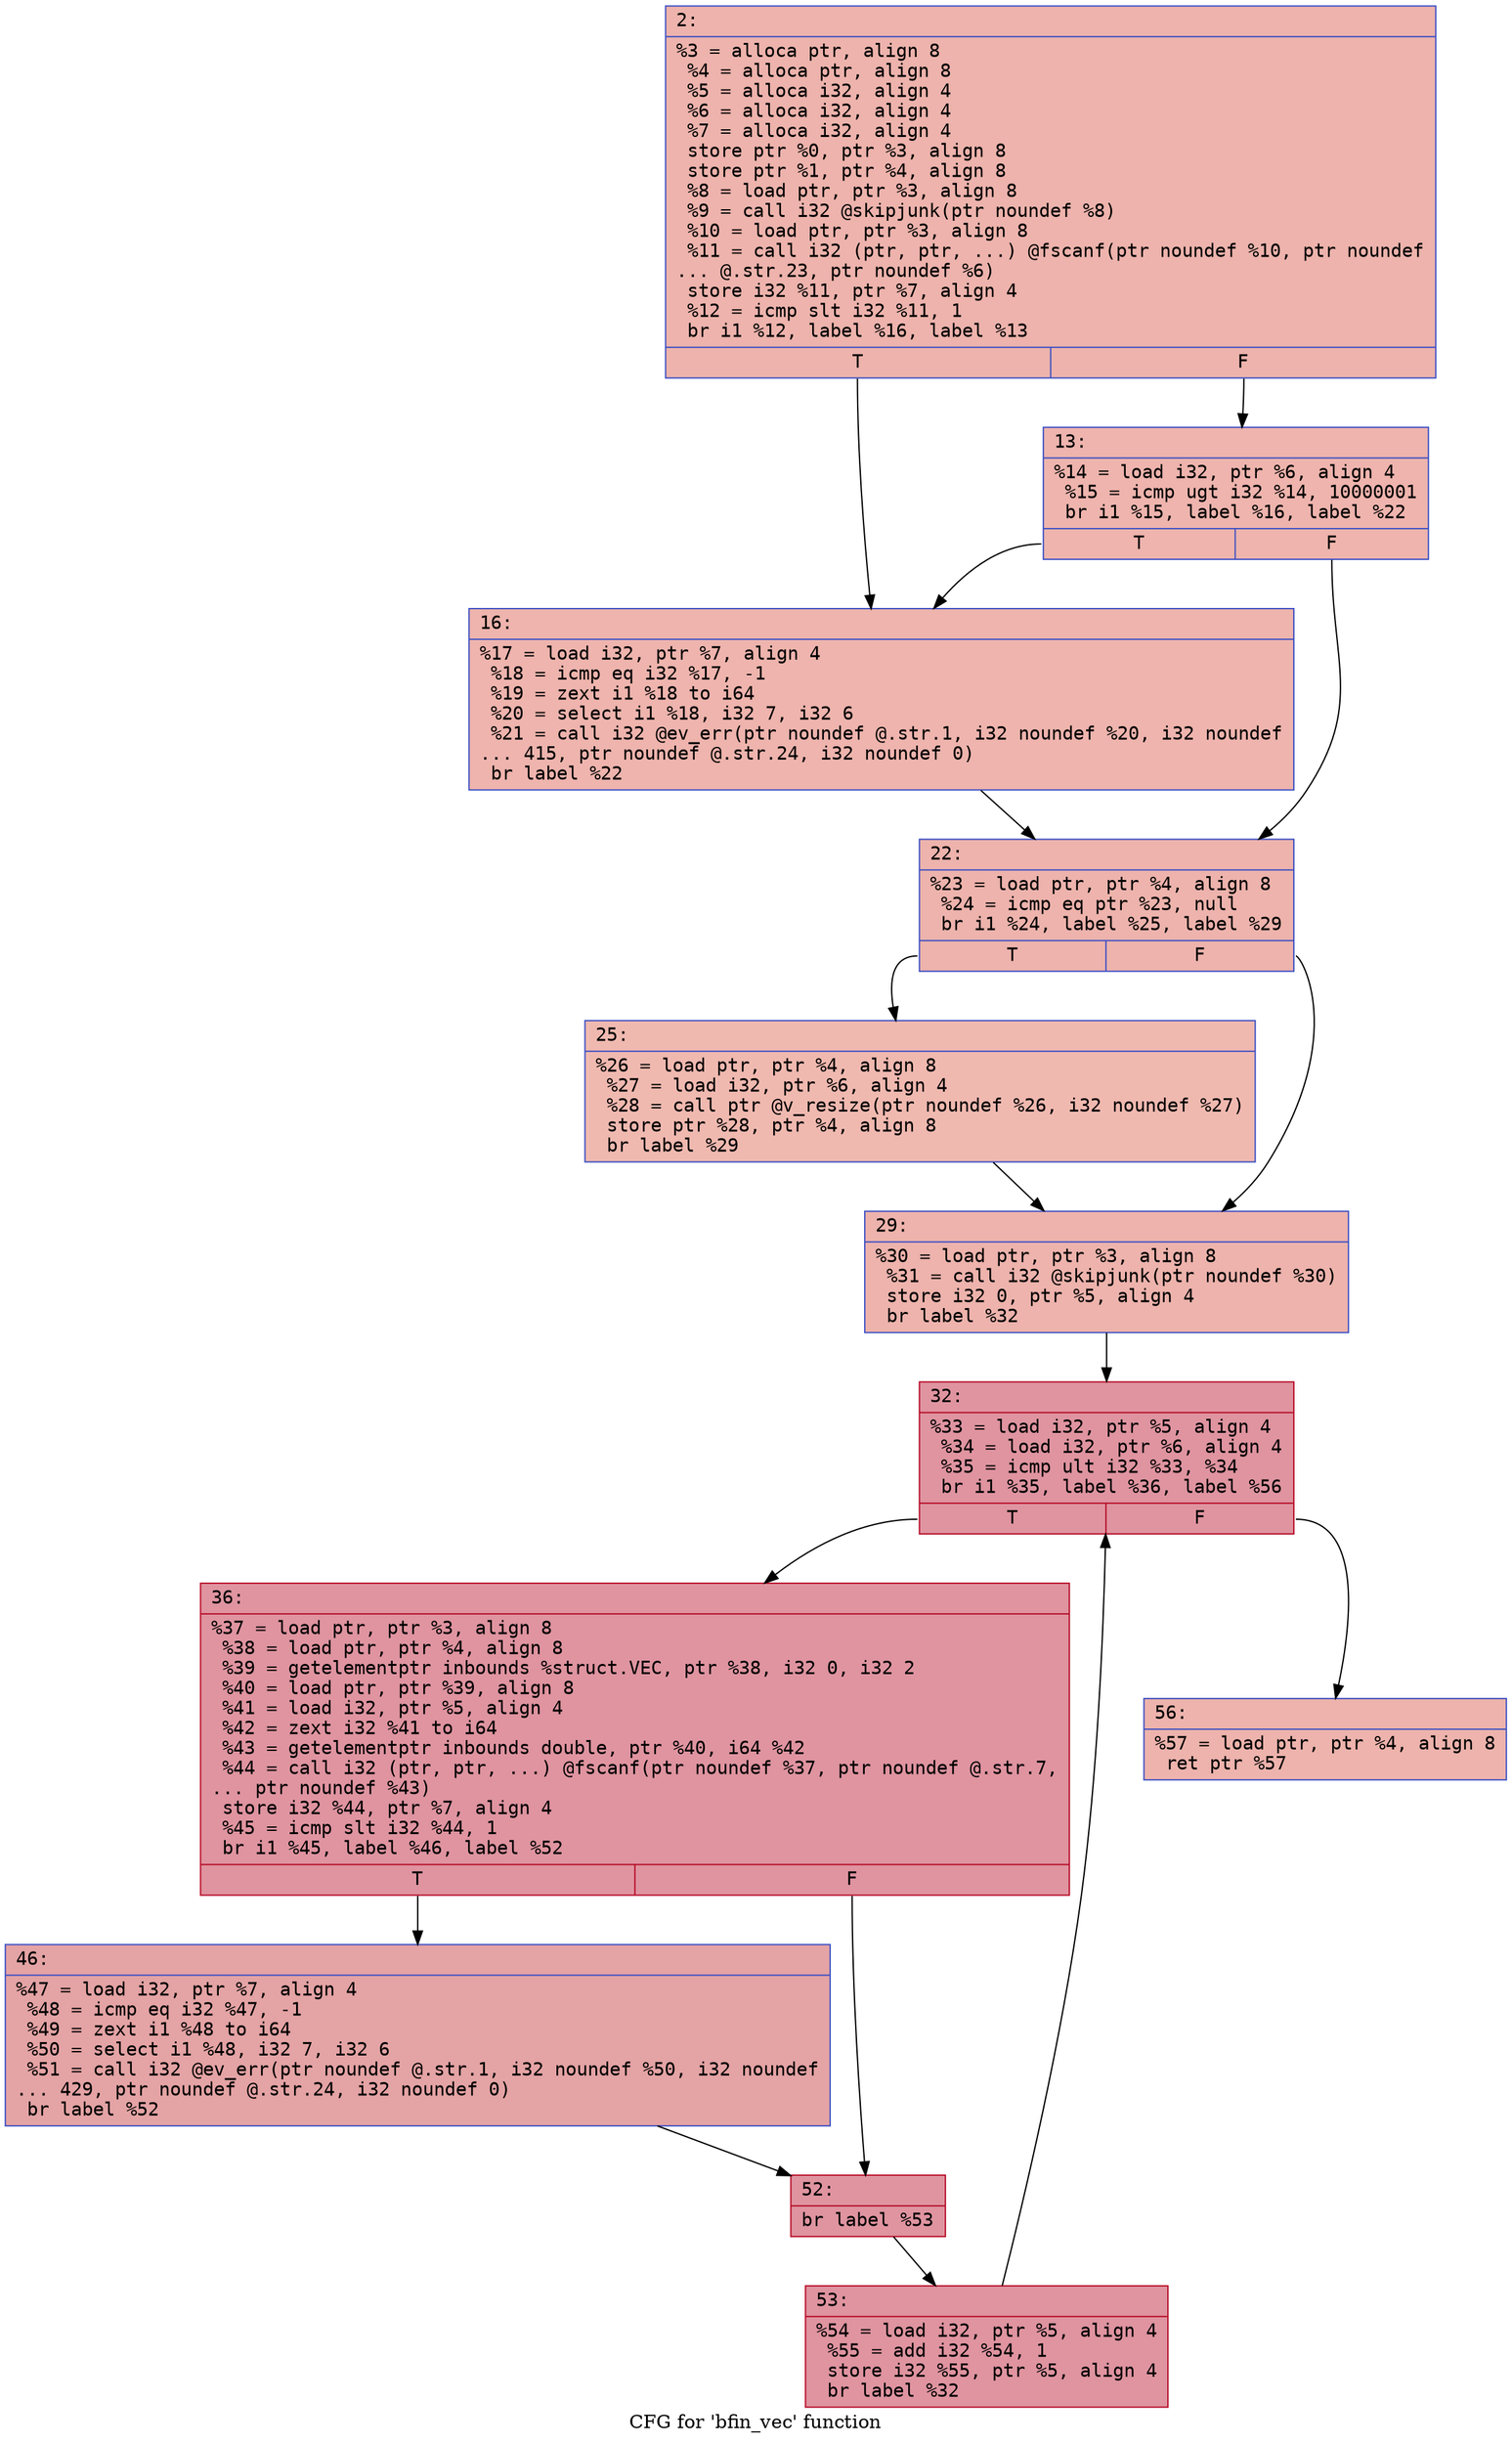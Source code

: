 digraph "CFG for 'bfin_vec' function" {
	label="CFG for 'bfin_vec' function";

	Node0x600001ecc3c0 [shape=record,color="#3d50c3ff", style=filled, fillcolor="#d6524470" fontname="Courier",label="{2:\l|  %3 = alloca ptr, align 8\l  %4 = alloca ptr, align 8\l  %5 = alloca i32, align 4\l  %6 = alloca i32, align 4\l  %7 = alloca i32, align 4\l  store ptr %0, ptr %3, align 8\l  store ptr %1, ptr %4, align 8\l  %8 = load ptr, ptr %3, align 8\l  %9 = call i32 @skipjunk(ptr noundef %8)\l  %10 = load ptr, ptr %3, align 8\l  %11 = call i32 (ptr, ptr, ...) @fscanf(ptr noundef %10, ptr noundef\l... @.str.23, ptr noundef %6)\l  store i32 %11, ptr %7, align 4\l  %12 = icmp slt i32 %11, 1\l  br i1 %12, label %16, label %13\l|{<s0>T|<s1>F}}"];
	Node0x600001ecc3c0:s0 -> Node0x600001ecc4b0[tooltip="2 -> 16\nProbability 37.50%" ];
	Node0x600001ecc3c0:s1 -> Node0x600001ecc460[tooltip="2 -> 13\nProbability 62.50%" ];
	Node0x600001ecc460 [shape=record,color="#3d50c3ff", style=filled, fillcolor="#d8564670" fontname="Courier",label="{13:\l|  %14 = load i32, ptr %6, align 4\l  %15 = icmp ugt i32 %14, 10000001\l  br i1 %15, label %16, label %22\l|{<s0>T|<s1>F}}"];
	Node0x600001ecc460:s0 -> Node0x600001ecc4b0[tooltip="13 -> 16\nProbability 50.00%" ];
	Node0x600001ecc460:s1 -> Node0x600001ecc500[tooltip="13 -> 22\nProbability 50.00%" ];
	Node0x600001ecc4b0 [shape=record,color="#3d50c3ff", style=filled, fillcolor="#d8564670" fontname="Courier",label="{16:\l|  %17 = load i32, ptr %7, align 4\l  %18 = icmp eq i32 %17, -1\l  %19 = zext i1 %18 to i64\l  %20 = select i1 %18, i32 7, i32 6\l  %21 = call i32 @ev_err(ptr noundef @.str.1, i32 noundef %20, i32 noundef\l... 415, ptr noundef @.str.24, i32 noundef 0)\l  br label %22\l}"];
	Node0x600001ecc4b0 -> Node0x600001ecc500[tooltip="16 -> 22\nProbability 100.00%" ];
	Node0x600001ecc500 [shape=record,color="#3d50c3ff", style=filled, fillcolor="#d6524470" fontname="Courier",label="{22:\l|  %23 = load ptr, ptr %4, align 8\l  %24 = icmp eq ptr %23, null\l  br i1 %24, label %25, label %29\l|{<s0>T|<s1>F}}"];
	Node0x600001ecc500:s0 -> Node0x600001ecc550[tooltip="22 -> 25\nProbability 37.50%" ];
	Node0x600001ecc500:s1 -> Node0x600001ecc5a0[tooltip="22 -> 29\nProbability 62.50%" ];
	Node0x600001ecc550 [shape=record,color="#3d50c3ff", style=filled, fillcolor="#de614d70" fontname="Courier",label="{25:\l|  %26 = load ptr, ptr %4, align 8\l  %27 = load i32, ptr %6, align 4\l  %28 = call ptr @v_resize(ptr noundef %26, i32 noundef %27)\l  store ptr %28, ptr %4, align 8\l  br label %29\l}"];
	Node0x600001ecc550 -> Node0x600001ecc5a0[tooltip="25 -> 29\nProbability 100.00%" ];
	Node0x600001ecc5a0 [shape=record,color="#3d50c3ff", style=filled, fillcolor="#d6524470" fontname="Courier",label="{29:\l|  %30 = load ptr, ptr %3, align 8\l  %31 = call i32 @skipjunk(ptr noundef %30)\l  store i32 0, ptr %5, align 4\l  br label %32\l}"];
	Node0x600001ecc5a0 -> Node0x600001ecc5f0[tooltip="29 -> 32\nProbability 100.00%" ];
	Node0x600001ecc5f0 [shape=record,color="#b70d28ff", style=filled, fillcolor="#b70d2870" fontname="Courier",label="{32:\l|  %33 = load i32, ptr %5, align 4\l  %34 = load i32, ptr %6, align 4\l  %35 = icmp ult i32 %33, %34\l  br i1 %35, label %36, label %56\l|{<s0>T|<s1>F}}"];
	Node0x600001ecc5f0:s0 -> Node0x600001ecc640[tooltip="32 -> 36\nProbability 96.88%" ];
	Node0x600001ecc5f0:s1 -> Node0x600001ecc780[tooltip="32 -> 56\nProbability 3.12%" ];
	Node0x600001ecc640 [shape=record,color="#b70d28ff", style=filled, fillcolor="#b70d2870" fontname="Courier",label="{36:\l|  %37 = load ptr, ptr %3, align 8\l  %38 = load ptr, ptr %4, align 8\l  %39 = getelementptr inbounds %struct.VEC, ptr %38, i32 0, i32 2\l  %40 = load ptr, ptr %39, align 8\l  %41 = load i32, ptr %5, align 4\l  %42 = zext i32 %41 to i64\l  %43 = getelementptr inbounds double, ptr %40, i64 %42\l  %44 = call i32 (ptr, ptr, ...) @fscanf(ptr noundef %37, ptr noundef @.str.7,\l... ptr noundef %43)\l  store i32 %44, ptr %7, align 4\l  %45 = icmp slt i32 %44, 1\l  br i1 %45, label %46, label %52\l|{<s0>T|<s1>F}}"];
	Node0x600001ecc640:s0 -> Node0x600001ecc690[tooltip="36 -> 46\nProbability 37.50%" ];
	Node0x600001ecc640:s1 -> Node0x600001ecc6e0[tooltip="36 -> 52\nProbability 62.50%" ];
	Node0x600001ecc690 [shape=record,color="#3d50c3ff", style=filled, fillcolor="#c32e3170" fontname="Courier",label="{46:\l|  %47 = load i32, ptr %7, align 4\l  %48 = icmp eq i32 %47, -1\l  %49 = zext i1 %48 to i64\l  %50 = select i1 %48, i32 7, i32 6\l  %51 = call i32 @ev_err(ptr noundef @.str.1, i32 noundef %50, i32 noundef\l... 429, ptr noundef @.str.24, i32 noundef 0)\l  br label %52\l}"];
	Node0x600001ecc690 -> Node0x600001ecc6e0[tooltip="46 -> 52\nProbability 100.00%" ];
	Node0x600001ecc6e0 [shape=record,color="#b70d28ff", style=filled, fillcolor="#b70d2870" fontname="Courier",label="{52:\l|  br label %53\l}"];
	Node0x600001ecc6e0 -> Node0x600001ecc730[tooltip="52 -> 53\nProbability 100.00%" ];
	Node0x600001ecc730 [shape=record,color="#b70d28ff", style=filled, fillcolor="#b70d2870" fontname="Courier",label="{53:\l|  %54 = load i32, ptr %5, align 4\l  %55 = add i32 %54, 1\l  store i32 %55, ptr %5, align 4\l  br label %32\l}"];
	Node0x600001ecc730 -> Node0x600001ecc5f0[tooltip="53 -> 32\nProbability 100.00%" ];
	Node0x600001ecc780 [shape=record,color="#3d50c3ff", style=filled, fillcolor="#d6524470" fontname="Courier",label="{56:\l|  %57 = load ptr, ptr %4, align 8\l  ret ptr %57\l}"];
}
